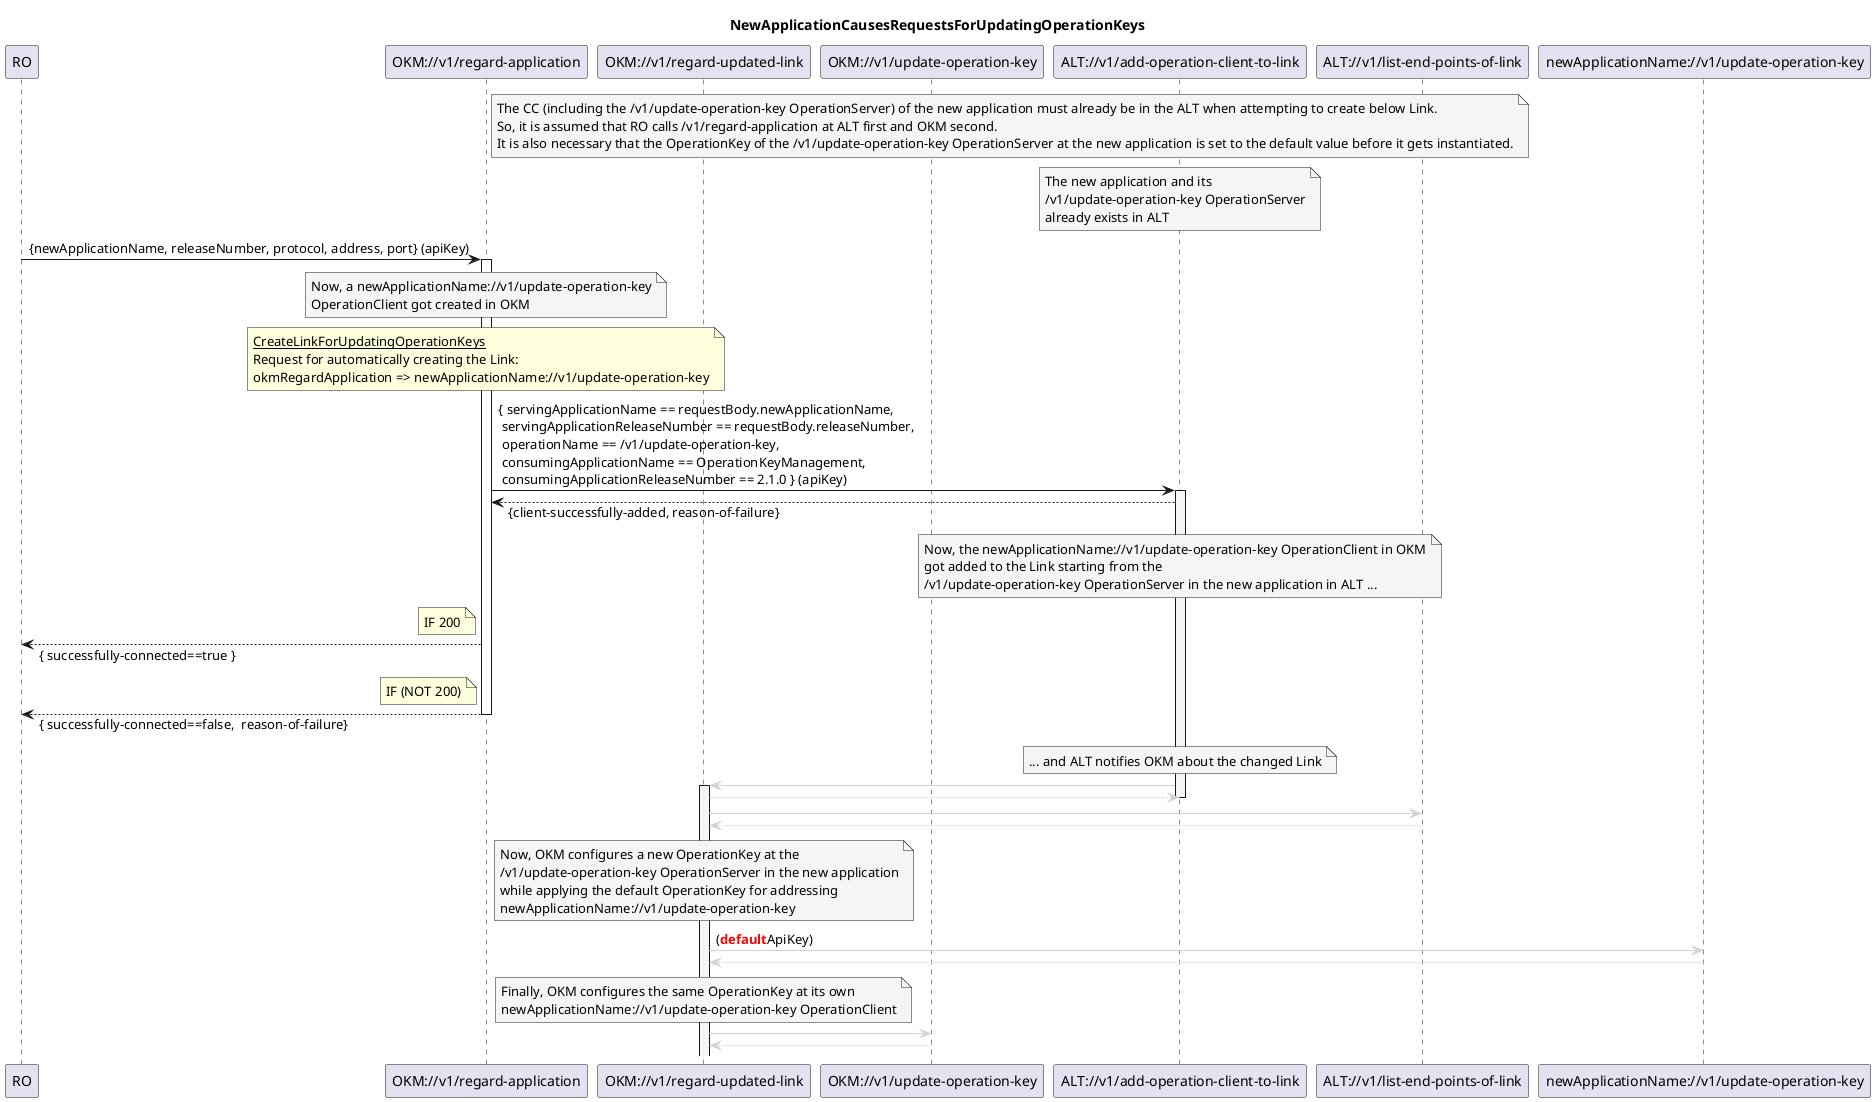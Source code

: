 @startuml is001_regardApplicationCausesSequenceForUpdatingOperationKeys
skinparam responseMessageBelowArrow true

title
NewApplicationCausesRequestsForUpdatingOperationKeys
end title

participant "RO" as ro
participant "OKM://v1/regard-application" as okmRegardApplication
participant "OKM://v1/regard-updated-link" as okmRegardLink
participant "OKM://v1/update-operation-key" as okmUpdateKey
participant "ALT://v1/add-operation-client-to-link" as altAddClientToLink
participant "ALT://v1/list-end-points-of-link" as altListEndPoints
participant "newApplicationName://v1/update-operation-key" as newApplicationUpdateKey

note right okmRegardApplication #WhiteSmoke
The CC (including the /v1/update-operation-key OperationServer) of the new application must already be in the ALT when attempting to create below Link.
So, it is assumed that RO calls /v1/regard-application at ALT first and OKM second.
It is also necessary that the OperationKey of the /v1/update-operation-key OperationServer at the new application is set to the default value before it gets instantiated.
end note

note over altAddClientToLink #WhiteSmoke
The new application and its
/v1/update-operation-key OperationServer
already exists in ALT
end note

ro -> okmRegardApplication : {newApplicationName, releaseNumber, protocol, address, port} (apiKey)
activate okmRegardApplication

note over okmRegardApplication #WhiteSmoke
Now, a newApplicationName://v1/update-operation-key
OperationClient got created in OKM
end note

note over okmRegardApplication
<u>CreateLinkForUpdatingOperationKeys</u>
Request for automatically creating the Link:
okmRegardApplication => newApplicationName://v1/update-operation-key
end note
okmRegardApplication -> altAddClientToLink : { servingApplicationName == requestBody.newApplicationName,\n servingApplicationReleaseNumber == requestBody.releaseNumber,\n operationName == /v1/update-operation-key,\n consumingApplicationName == OperationKeyManagement,\n consumingApplicationReleaseNumber == 2.1.0 } (apiKey)
activate altAddClientToLink #WhiteSmoke
okmRegardApplication <-- altAddClientToLink : {client-successfully-added, reason-of-failure}

note over altAddClientToLink #WhiteSmoke
Now, the newApplicationName://v1/update-operation-key OperationClient in OKM
got added to the Link starting from the
/v1/update-operation-key OperationServer in the new application in ALT ...
end note

note left okmRegardApplication
IF 200
end note
ro <-- okmRegardApplication : { successfully-connected==true }

note left okmRegardApplication
IF (NOT 200)
end note
ro <-- okmRegardApplication : { successfully-connected==false,  reason-of-failure}

deactivate okmRegardApplication

note over altAddClientToLink #WhiteSmoke
... and ALT notifies OKM about the changed Link
end note

altAddClientToLink -[#LightGrey]> okmRegardLink
activate okmRegardLink #WhiteSmoke
altAddClientToLink <[#LightGrey]-- okmRegardLink

deactivate altAddClientToLink

okmRegardLink -[#LightGrey]> altListEndPoints
okmRegardLink <[#LightGrey]-- altListEndPoints

note over okmRegardLink #WhiteSmoke
Now, OKM configures a new OperationKey at the
/v1/update-operation-key OperationServer in the new application
while applying the default OperationKey for addressing
newApplicationName://v1/update-operation-key
end note

okmRegardLink -[#LightGrey]> newApplicationUpdateKey : (<font color=red><b>default</b><font color=black>ApiKey)
okmRegardLink <[#LightGrey]-- newApplicationUpdateKey

note over okmRegardLink #WhiteSmoke
Finally, OKM configures the same OperationKey at its own
newApplicationName://v1/update-operation-key OperationClient
end note

okmRegardLink -[#LightGrey]> okmUpdateKey
okmRegardLink <[#LightGrey]-- okmUpdateKey

@enduml